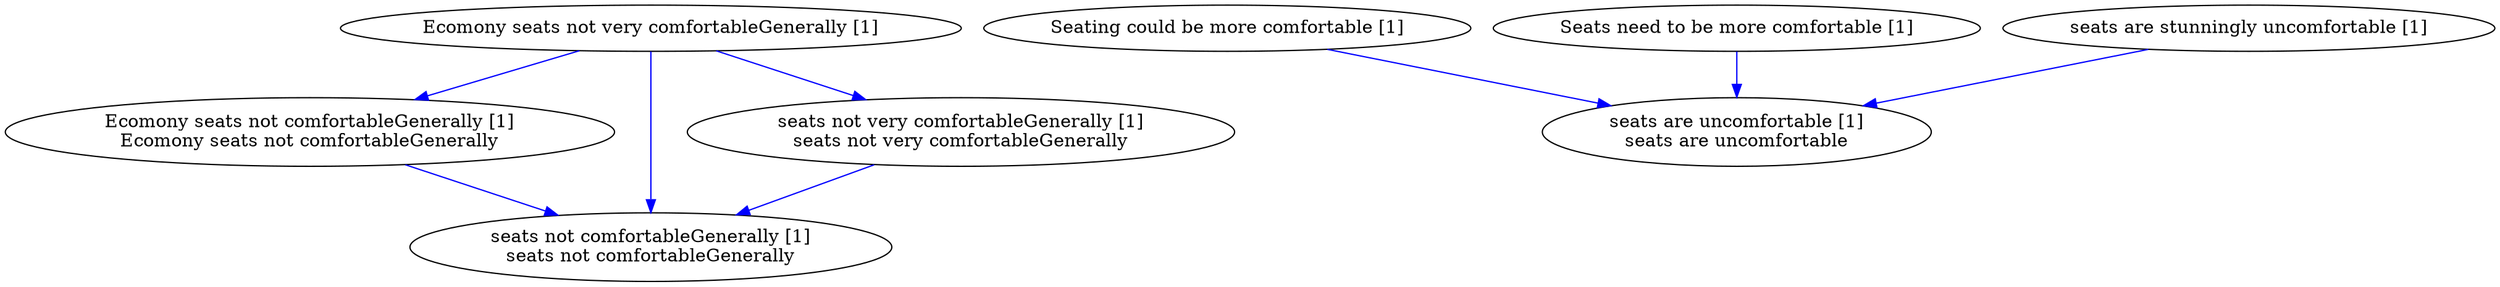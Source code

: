 digraph collapsedGraph {
"Ecomony seats not very comfortableGenerally [1]""Ecomony seats not comfortableGenerally [1]\nEcomony seats not comfortableGenerally""seats not comfortableGenerally [1]\nseats not comfortableGenerally""seats not very comfortableGenerally [1]\nseats not very comfortableGenerally""Seating could be more comfortable [1]""Seats need to be more comfortable [1]""seats are stunningly uncomfortable [1]""seats are uncomfortable [1]\nseats are uncomfortable""Seating could be more comfortable [1]" -> "seats are uncomfortable [1]\nseats are uncomfortable" [color=blue]
"Seats need to be more comfortable [1]" -> "seats are uncomfortable [1]\nseats are uncomfortable" [color=blue]
"Ecomony seats not very comfortableGenerally [1]" -> "Ecomony seats not comfortableGenerally [1]\nEcomony seats not comfortableGenerally" [color=blue]
"Ecomony seats not comfortableGenerally [1]\nEcomony seats not comfortableGenerally" -> "seats not comfortableGenerally [1]\nseats not comfortableGenerally" [color=blue]
"Ecomony seats not very comfortableGenerally [1]" -> "seats not very comfortableGenerally [1]\nseats not very comfortableGenerally" [color=blue]
"seats not very comfortableGenerally [1]\nseats not very comfortableGenerally" -> "seats not comfortableGenerally [1]\nseats not comfortableGenerally" [color=blue]
"Ecomony seats not very comfortableGenerally [1]" -> "seats not comfortableGenerally [1]\nseats not comfortableGenerally" [color=blue]
"seats are stunningly uncomfortable [1]" -> "seats are uncomfortable [1]\nseats are uncomfortable" [color=blue]
}
